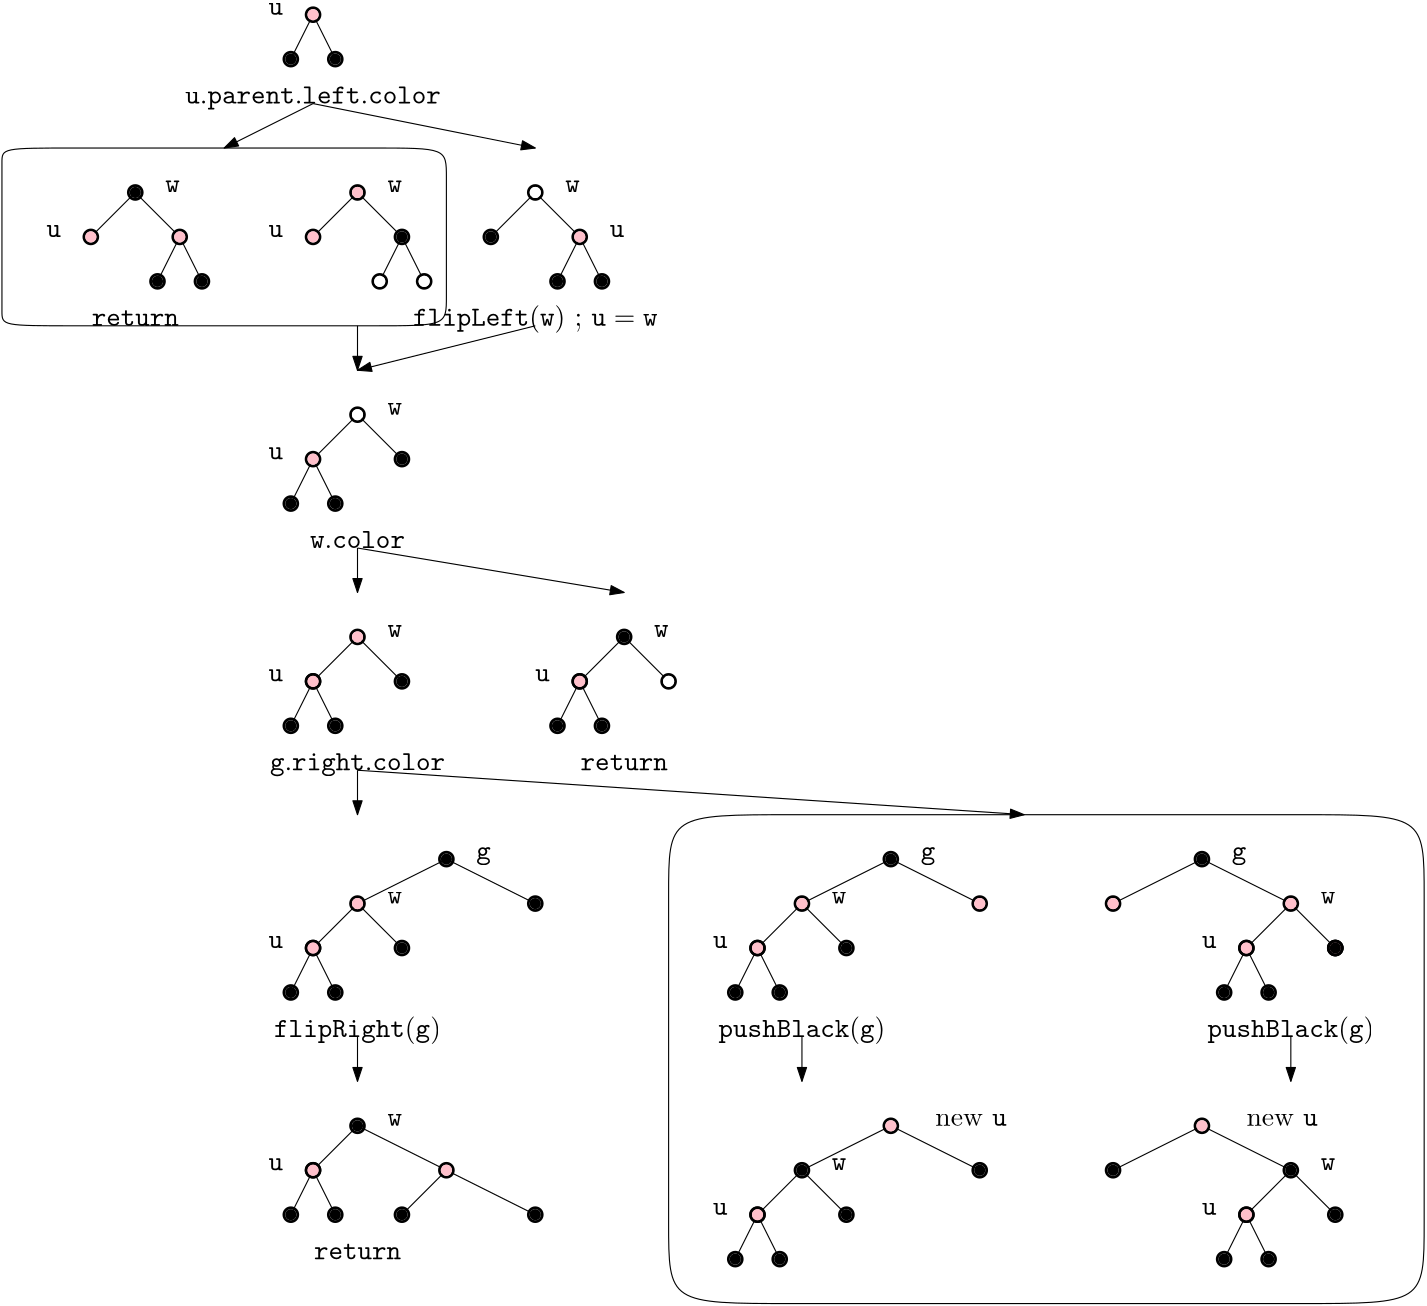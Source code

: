 <?xml version="1.0"?>
<!DOCTYPE ipe SYSTEM "ipe.dtd">
<ipe version="70010" creator="Ipe 7.0.10">
<info created="D:20110711095304" modified="D:20111220162602"/>
<ipestyle name="basic">
<symbol name="arrow/arc(spx)">
<path stroke="sym-stroke" fill="sym-stroke" pen="sym-pen">
0 0 m
-1 0.333 l
-1 -0.333 l
h
</path>
</symbol>
<symbol name="arrow/farc(spx)">
<path stroke="sym-stroke" fill="white" pen="sym-pen">
0 0 m
-1 0.333 l
-1 -0.333 l
h
</path>
</symbol>
<symbol name="mark/circle(sx)" transformations="translations">
<path fill="sym-stroke">
0.6 0 0 0.6 0 0 e
0.4 0 0 0.4 0 0 e
</path>
</symbol>
<symbol name="mark/disk(sx)" transformations="translations">
<path fill="sym-stroke">
0.6 0 0 0.6 0 0 e
</path>
</symbol>
<symbol name="mark/fdisk(sfx)" transformations="translations">
<group>
<path fill="sym-stroke" fillrule="eofill">
0.6 0 0 0.6 0 0 e
0.4 0 0 0.4 0 0 e
</path>
<path fill="sym-fill">
0.4 0 0 0.4 0 0 e
</path>
</group>
</symbol>
<symbol name="mark/box(sx)" transformations="translations">
<path fill="sym-stroke" fillrule="eofill">
-0.6 -0.6 m
0.6 -0.6 l
0.6 0.6 l
-0.6 0.6 l
h
-0.4 -0.4 m
0.4 -0.4 l
0.4 0.4 l
-0.4 0.4 l
h
</path>
</symbol>
<symbol name="mark/square(sx)" transformations="translations">
<path fill="sym-stroke">
-0.6 -0.6 m
0.6 -0.6 l
0.6 0.6 l
-0.6 0.6 l
h
</path>
</symbol>
<symbol name="mark/fsquare(sfx)" transformations="translations">
<group>
<path fill="sym-stroke" fillrule="eofill">
-0.6 -0.6 m
0.6 -0.6 l
0.6 0.6 l
-0.6 0.6 l
h
-0.4 -0.4 m
0.4 -0.4 l
0.4 0.4 l
-0.4 0.4 l
h
</path>
<path fill="sym-fill">
-0.4 -0.4 m
0.4 -0.4 l
0.4 0.4 l
-0.4 0.4 l
h
</path>
</group>
</symbol>
<symbol name="mark/cross(sx)" transformations="translations">
<group>
<path fill="sym-stroke">
-0.43 -0.57 m
0.57 0.43 l
0.43 0.57 l
-0.57 -0.43 l
h
</path>
<path fill="sym-stroke">
-0.43 0.57 m
0.57 -0.43 l
0.43 -0.57 l
-0.57 0.43 l
h
</path>
</group>
</symbol>
<symbol name="arrow/fnormal(spx)">
<path stroke="sym-stroke" fill="white" pen="sym-pen">
0 0 m
-1 0.333 l
-1 -0.333 l
h
</path>
</symbol>
<symbol name="arrow/pointed(spx)">
<path stroke="sym-stroke" fill="sym-stroke" pen="sym-pen">
0 0 m
-1 0.333 l
-0.8 0 l
-1 -0.333 l
h
</path>
</symbol>
<symbol name="arrow/fpointed(spx)">
<path stroke="sym-stroke" fill="white" pen="sym-pen">
0 0 m
-1 0.333 l
-0.8 0 l
-1 -0.333 l
h
</path>
</symbol>
<symbol name="arrow/linear(spx)">
<path stroke="sym-stroke" pen="sym-pen">
-1 0.333 m
0 0 l
-1 -0.333 l
</path>
</symbol>
<symbol name="arrow/fdouble(spx)">
<path stroke="sym-stroke" fill="white" pen="sym-pen">
0 0 m
-1 0.333 l
-1 -0.333 l
h
-1 0 m
-2 0.333 l
-2 -0.333 l
h
</path>
</symbol>
<symbol name="arrow/double(spx)">
<path stroke="sym-stroke" fill="sym-stroke" pen="sym-pen">
0 0 m
-1 0.333 l
-1 -0.333 l
h
-1 0 m
-2 0.333 l
-2 -0.333 l
h
</path>
</symbol>
<pen name="heavier" value="0.8"/>
<pen name="fat" value="1.2"/>
<pen name="ultrafat" value="2"/>
<symbolsize name="large" value="5"/>
<symbolsize name="small" value="2"/>
<symbolsize name="tiny" value="1.1"/>
<arrowsize name="large" value="10"/>
<arrowsize name="small" value="5"/>
<arrowsize name="tiny" value="3"/>
<color name="red" value="1 0 0"/>
<color name="green" value="0 1 0"/>
<color name="blue" value="0 0 1"/>
<color name="yellow" value="1 1 0"/>
<color name="orange" value="1 0.647 0"/>
<color name="gold" value="1 0.843 0"/>
<color name="purple" value="0.627 0.125 0.941"/>
<color name="gray" value="0.745"/>
<color name="brown" value="0.647 0.165 0.165"/>
<color name="navy" value="0 0 0.502"/>
<color name="pink" value="1 0.753 0.796"/>
<color name="seagreen" value="0.18 0.545 0.341"/>
<color name="turquoise" value="0.251 0.878 0.816"/>
<color name="violet" value="0.933 0.51 0.933"/>
<color name="darkblue" value="0 0 0.545"/>
<color name="darkcyan" value="0 0.545 0.545"/>
<color name="darkgray" value="0.663"/>
<color name="darkgreen" value="0 0.392 0"/>
<color name="darkmagenta" value="0.545 0 0.545"/>
<color name="darkorange" value="1 0.549 0"/>
<color name="darkred" value="0.545 0 0"/>
<color name="lightblue" value="0.678 0.847 0.902"/>
<color name="lightcyan" value="0.878 1 1"/>
<color name="lightgray" value="0.827"/>
<color name="lightgreen" value="0.565 0.933 0.565"/>
<color name="lightyellow" value="1 1 0.878"/>
<dashstyle name="dashed" value="[4] 0"/>
<dashstyle name="dotted" value="[1 3] 0"/>
<dashstyle name="dash dotted" value="[4 2 1 2] 0"/>
<dashstyle name="dash dot dotted" value="[4 2 1 2 1 2] 0"/>
<textsize name="large" value="\large"/>
<textsize name="small" value="\small"/>
<textsize name="tiny" value="\tiny"/>
<textsize name="Large" value="\Large"/>
<textsize name="LARGE" value="\LARGE"/>
<textsize name="huge" value="\huge"/>
<textsize name="Huge" value="\Huge"/>
<textsize name="footnote" value="\footnotesize"/>
<textstyle name="center" begin="\begin{center}" end="\end{center}"/>
<textstyle name="itemize" begin="\begin{itemize}" end="\end{itemize}"/>
<textstyle name="item" begin="\begin{itemize}\item{}" end="\end{itemize}"/>
<gridsize name="4 pts" value="4"/>
<gridsize name="8 pts (~3 mm)" value="8"/>
<gridsize name="16 pts (~6 mm)" value="16"/>
<gridsize name="32 pts (~12 mm)" value="32"/>
<gridsize name="10 pts (~3.5 mm)" value="10"/>
<gridsize name="20 pts (~7 mm)" value="20"/>
<gridsize name="14 pts (~5 mm)" value="14"/>
<gridsize name="28 pts (~10 mm)" value="28"/>
<gridsize name="56 pts (~20 mm)" value="56"/>
<anglesize name="90 deg" value="90"/>
<anglesize name="60 deg" value="60"/>
<anglesize name="45 deg" value="45"/>
<anglesize name="30 deg" value="30"/>
<anglesize name="22.5 deg" value="22.5"/>
<tiling name="falling" angle="-60" step="4" width="1"/>
<tiling name="rising" angle="30" step="4" width="1"/>
</ipestyle>
<page>
<layer name="alpha"/>
<view layers="alpha" active="alpha"/>
<path layer="alpha" matrix="0.5 0 0 1 224 16" stroke="black">
128 320 m
112 304 l
</path>
<path matrix="0.5 0 0 1 224 16" stroke="black">
128 320 m
144 304 l
</path>
<use matrix="1 0 0 1 160 16" name="mark/fdisk(sfx)" pos="128 320" size="large" stroke="black" fill="pink"/>
<use matrix="1 0 0 1 64 80" name="mark/fdisk(sfx)" pos="216 240" size="large" stroke="black" fill="black"/>
<use matrix="1 0 0 1 64 80" name="mark/fdisk(sfx)" pos="232 240" size="large" stroke="black" fill="black"/>
<path matrix="0.5 0 0 1 224 112" stroke="black">
128 320 m
112 304 l
</path>
<path matrix="0.5 0 0 1 224 112" stroke="black">
128 320 m
144 304 l
</path>
<use matrix="1 0 0 1 160 112" name="mark/fdisk(sfx)" pos="128 320" size="large" stroke="black" fill="pink"/>
<use matrix="1 0 0 1 64 176" name="mark/fdisk(sfx)" pos="216 240" size="large" stroke="black" fill="black"/>
<use matrix="1 0 0 1 64 176" name="mark/fdisk(sfx)" pos="232 240" size="large" stroke="black" fill="black"/>
<path matrix="0.5 0 0 1 64 112" stroke="black">
128 320 m
112 304 l
</path>
<path matrix="0.5 0 0 1 64 112" stroke="black">
128 320 m
144 304 l
</path>
<use matrix="1 0 0 1 0 112" name="mark/fdisk(sfx)" pos="128 320" size="large" stroke="black" fill="pink"/>
<use matrix="1 0 0 1 -96 176" name="mark/fdisk(sfx)" pos="216 240" size="large" stroke="black" fill="black"/>
<use matrix="1 0 0 1 -96 176" name="mark/fdisk(sfx)" pos="232 240" size="large" stroke="black" fill="black"/>
<path matrix="0.5 0 0 1 160 208" stroke="black">
128 320 m
112 304 l
</path>
<path matrix="0.5 0 0 1 160 208" stroke="black">
128 320 m
144 304 l
</path>
<use matrix="1 0 0 1 96 208" name="mark/fdisk(sfx)" pos="128 320" size="large" stroke="black" fill="pink"/>
<use matrix="1 0 0 1 0 272" name="mark/fdisk(sfx)" pos="216 240" size="large" stroke="black" fill="black"/>
<use matrix="1 0 0 1 0 272" name="mark/fdisk(sfx)" pos="232 240" size="large" stroke="black" fill="black"/>
<path matrix="0.5 0 0 1 64 208" stroke="black">
128 320 m
112 304 l
</path>
<path matrix="0.5 0 0 1 64 208" stroke="black">
128 320 m
144 304 l
</path>
<use matrix="1 0 0 1 0 208" name="mark/fdisk(sfx)" pos="128 320" size="large" stroke="black" fill="pink"/>
<use matrix="1 0 0 1 -96 272" name="mark/fdisk(sfx)" pos="216 240" size="large" stroke="black" fill="black"/>
<use matrix="1 0 0 1 -96 272" name="mark/fdisk(sfx)" pos="232 240" size="large" stroke="black" fill="black"/>
<path matrix="1 0 0 1 -304 208" stroke="black">
480 144 m
512 128 l
</path>
<path matrix="1 0 0 1 -304 208" stroke="black">
480 144 m
464 128 l
</path>
<path matrix="1 0 0 1 -304 208" stroke="black">
448 160 m
432 144 l
</path>
<path matrix="1 0 0 1 -304 208" stroke="black">
448 160 m
480 144 l
</path>
<path matrix="0.5 0 0 1 0 288" stroke="black">
240 304 m
256 320 l
</path>
<path matrix="0.5 0 0 1 64 448" stroke="black">
128 320 m
112 304 l
</path>
<path matrix="0.5 0 0 1 64 448" stroke="black">
128 320 m
144 304 l
</path>
<use matrix="1 0 0 1 0 448" name="mark/fdisk(sfx)" pos="128 320" size="large" stroke="black" fill="pink"/>
<path matrix="0.5 0 0 1 160 368" stroke="black">
128 320 m
112 304 l
</path>
<path matrix="0.5 0 0 1 160 368" stroke="black">
128 320 m
144 304 l
</path>
<path matrix="1 0 0 1 32 368" stroke="black">
192 320 m
176 336 l
</path>
<path matrix="1 0 0 1 32 368" stroke="black">
176 336 m
160 320 l
</path>
<use matrix="1 0 0 1 32 368" name="mark/fdisk(sfx)" pos="160 320" size="large" stroke="black" fill="black"/>
<use matrix="1 0 0 1 16 368" name="mark/fdisk(sfx)" pos="192 336" size="large" stroke="black" fill="white"/>
<use matrix="1 0 0 1 96 368" name="mark/fdisk(sfx)" pos="128 320" size="large" stroke="black" fill="pink"/>
<path matrix="0.5 0 0 1 64 288" stroke="black">
128 320 m
144 304 l
</path>
<path matrix="1 0 0 1 -32 288" stroke="black">
192 320 m
176 336 l
</path>
<path matrix="1 0 0 1 -32 288" stroke="black">
176 336 m
160 320 l
</path>
<use matrix="1 0 0 1 -32 288" name="mark/fdisk(sfx)" pos="160 320" size="large" stroke="black" fill="pink"/>
<use matrix="1 0 0 1 -48 288" name="mark/fdisk(sfx)" pos="192 336" size="large" stroke="black" fill="white"/>
<text matrix="1 0 0 1 16 368" transformations="translations" pos="224 320" stroke="black" type="label" width="5.23" height="4.289" depth="0" halign="right" valign="baseline">$\mathtt{u}$</text>
<text matrix="1 0 0 1 -128 288" transformations="translations" pos="240 320" stroke="black" type="label" width="5.23" height="4.289" depth="0" valign="baseline">$\mathtt{u}$</text>
<use matrix="0.5 0 0 1 0 288" name="mark/fdisk(sfx)" pos="240 304" size="large" stroke="black" fill="black"/>
<path matrix="0.5 0 0 1 96 368" stroke="black">
128 320 m
112 304 l
</path>
<path matrix="0.5 0 0 1 96 368" stroke="black">
128 320 m
144 304 l
</path>
<path matrix="1 0 0 1 -32 368" stroke="black">
192 320 m
176 336 l
</path>
<path matrix="1 0 0 1 -32 368" stroke="black">
176 336 m
160 320 l
</path>
<use matrix="1 0 0 1 -32 368" name="mark/fdisk(sfx)" pos="160 320" size="large" stroke="black" fill="pink"/>
<use matrix="1 0 0 1 -48 368" name="mark/fdisk(sfx)" pos="192 336" size="large" stroke="black" fill="pink"/>
<use matrix="1 0 0 1 32 368" name="mark/fdisk(sfx)" pos="128 320" size="large" stroke="black" fill="black"/>
<text matrix="1 0 0 1 -112 368" transformations="translations" pos="224 320" stroke="black" type="label" width="5.23" height="4.289" depth="0" valign="baseline">$\mathtt{u}$</text>
<text matrix="1 0 0 1 0 448" transformations="translations" pos="112 320" stroke="black" type="label" width="5.23" height="4.289" depth="0" valign="baseline">$\mathtt{u}$</text>
<path matrix="1 0 0 1 64 208" stroke="black">
192 320 m
176 336 l
</path>
<path matrix="1 0 0 1 64 208" stroke="black">
176 336 m
160 320 l
</path>
<use matrix="1 0 0 1 64 208" name="mark/fdisk(sfx)" pos="160 320" size="large" stroke="black" fill="pink"/>
<use matrix="1 0 0 1 48 208" name="mark/fdisk(sfx)" pos="192 336" size="large" stroke="black" fill="black"/>
<use matrix="1 0 0 1 128 208" name="mark/fdisk(sfx)" pos="128 320" size="large" stroke="black" fill="white"/>
<text matrix="1 0 0 1 64 192" transformations="translations" pos="192 352" stroke="black" type="label" width="5.23" height="4.289" depth="0" halign="right" valign="baseline">$\mathtt{w}$</text>
<text matrix="1 0 0 1 48 320" transformations="translations" pos="160 208" stroke="black" type="label" width="5.23" height="4.289" depth="0" valign="baseline">$\mathtt{u}$</text>
<path matrix="1 0 0 1 -32 208" stroke="black">
192 320 m
176 336 l
</path>
<path matrix="1 0 0 1 -32 208" stroke="black">
176 336 m
160 320 l
</path>
<use matrix="1 0 0 1 -32 208" name="mark/fdisk(sfx)" pos="160 320" size="large" stroke="black" fill="pink"/>
<use matrix="1 0 0 1 -48 208" name="mark/fdisk(sfx)" pos="192 336" size="large" stroke="black" fill="pink"/>
<use matrix="1 0 0 1 32 208" name="mark/fdisk(sfx)" pos="128 320" size="large" stroke="black" fill="black"/>
<text matrix="1 0 0 1 -32 192" transformations="translations" pos="192 352" stroke="black" type="label" width="5.23" height="4.289" depth="0" halign="right" valign="baseline">$\mathtt{w}$</text>
<text matrix="1 0 0 1 -48 320" transformations="translations" pos="160 208" stroke="black" type="label" width="5.23" height="4.289" depth="0" valign="baseline">$\mathtt{u}$</text>
<path matrix="1 0 0 1 -32 112" stroke="black">
192 320 m
176 336 l
</path>
<path matrix="1 0 0 1 -32 112" stroke="black">
176 336 m
160 320 l
</path>
<use matrix="1 0 0 1 -32 112" name="mark/fdisk(sfx)" pos="160 320" size="large" stroke="black" fill="pink"/>
<use matrix="1 0 0 1 32 112" name="mark/fdisk(sfx)" pos="128 320" size="large" stroke="black" fill="black"/>
<text matrix="1 0 0 1 -32 96" transformations="translations" pos="192 352" stroke="black" type="label" width="5.23" height="4.289" depth="0" halign="right" valign="baseline">$\mathtt{w}$</text>
<text matrix="1 0 0 1 -48 224" transformations="translations" pos="160 208" stroke="black" type="label" width="5.23" height="4.289" depth="0" valign="baseline">$\mathtt{u}$</text>
<path matrix="1 0 0 1 -240 304" stroke="black">
384 144 m
416 160 l
</path>
<use matrix="1 0 0 1 -240 304" name="mark/fdisk(sfx)" pos="416 160" size="large" stroke="black" fill="black"/>
<use matrix="1 0 0 1 -48 112" name="mark/fdisk(sfx)" pos="192 336" size="large" stroke="black" fill="pink"/>
<use matrix="1 0 0 1 -240 304" name="mark/fdisk(sfx)" pos="448 144" size="large" stroke="black" fill="black"/>
<path matrix="1 0 0 1 -240 304" stroke="black">
416 160 m
448 144 l
</path>
<path matrix="1 0 0 1 128 112" stroke="black">
192 320 m
176 336 l
</path>
<path matrix="1 0 0 1 128 112" stroke="black">
176 336 m
160 320 l
</path>
<use matrix="1 0 0 1 128 112" name="mark/fdisk(sfx)" pos="160 320" size="large" stroke="black" fill="pink"/>
<use matrix="1 0 0 1 192 112" name="mark/fdisk(sfx)" pos="128 320" size="large" stroke="black" fill="black"/>
<text matrix="1 0 0 1 128 96" transformations="translations" pos="192 352" stroke="black" type="label" width="5.23" height="4.289" depth="0" halign="right" valign="baseline">$\mathtt{w}$</text>
<text matrix="1 0 0 1 112 224" transformations="translations" pos="160 208" stroke="black" type="label" width="5.23" height="4.289" depth="0" valign="baseline">$\mathtt{u}$</text>
<path matrix="1 0 0 1 -80 304" stroke="black">
384 144 m
416 160 l
</path>
<use matrix="1 0 0 1 -80 304" name="mark/fdisk(sfx)" pos="416 160" size="large" stroke="black" fill="black"/>
<use matrix="1 0 0 1 112 112" name="mark/fdisk(sfx)" pos="192 336" size="large" stroke="black" fill="pink"/>
<path matrix="1 0 0 1 -80 304" stroke="black">
416 160 m
448 144 l
</path>
<use matrix="1 0 0 1 -80 304" name="mark/fdisk(sfx)" pos="448 144" size="large" stroke="black" fill="pink"/>
<path matrix="1 0 0 1 128 16" stroke="black">
192 320 m
176 336 l
</path>
<path matrix="1 0 0 1 128 16" stroke="black">
176 336 m
160 320 l
</path>
<use matrix="1 0 0 1 128 16" name="mark/fdisk(sfx)" pos="160 320" size="large" stroke="black" fill="pink"/>
<use matrix="1 0 0 1 192 16" name="mark/fdisk(sfx)" pos="128 320" size="large" stroke="black" fill="black"/>
<text matrix="1 0 0 1 128 0" transformations="translations" pos="192 352" stroke="black" type="label" width="5.23" height="4.289" depth="0" halign="right" valign="baseline">$\mathtt{w}$</text>
<text matrix="1 0 0 1 112 128" transformations="translations" pos="160 208" stroke="black" type="label" width="5.23" height="4.289" depth="0" valign="baseline">$\mathtt{u}$</text>
<path matrix="1 0 0 1 -80 208" stroke="black">
384 144 m
416 160 l
</path>
<use matrix="1 0 0 1 112 16" name="mark/fdisk(sfx)" pos="192 336" size="large" stroke="black" fill="black"/>
<path matrix="1 0 0 1 -80 208" stroke="black">
416 160 m
448 144 l
</path>
<use matrix="1 0 0 1 -80 208" name="mark/fdisk(sfx)" pos="448 144" size="large" stroke="black" fill="black"/>
<use matrix="1 0 0 1 -80 208" name="mark/fdisk(sfx)" pos="416 160" size="large" stroke="black" fill="pink"/>
<use matrix="1 0 0 1 -32 32" name="mark/fdisk(sfx)" pos="160 320" size="large" stroke="black" fill="pink"/>
<use matrix="1 0 0 1 32 16" name="mark/fdisk(sfx)" pos="128 320" size="large" stroke="black" fill="black"/>
<use matrix="1 0 0 1 -240 192" name="mark/fdisk(sfx)" pos="416 160" size="large" stroke="black" fill="pink"/>
<use matrix="1 0 0 1 -48 32" name="mark/fdisk(sfx)" pos="192 336" size="large" stroke="black" fill="black"/>
<use matrix="1 0 0 1 -240 192" name="mark/fdisk(sfx)" pos="448 144" size="large" stroke="black" fill="black"/>
<text matrix="1 0 0 1 -336 208" transformations="translations" pos="496 160" stroke="black" type="label" width="5.23" height="4.289" depth="0" halign="right" valign="baseline">$\mathtt w$</text>
<text matrix="1 0 0 1 -304 208" transformations="translations" pos="416 144" stroke="black" type="label" width="5.23" height="4.289" depth="0" valign="baseline">$\mathtt u$</text>
<text matrix="1 0 0 1 -144 288" transformations="translations" pos="496 80" stroke="black" type="label" width="25.709" height="4.289" depth="0" valign="baseline">new $\mathtt{u}$</text>
<use matrix="1 0 0 1 80 448" name="mark/fdisk(sfx)" pos="40 304" size="large" stroke="black" fill="black"/>
<use matrix="1 0 0 1 80 448" name="mark/fdisk(sfx)" pos="56 304" size="large" stroke="black" fill="black"/>
<use matrix="1 0 0 1 96 368" name="mark/fdisk(sfx)" pos="120 304" size="large" stroke="black" fill="black"/>
<use matrix="1 0 0 1 96 368" name="mark/fdisk(sfx)" pos="136 304" size="large" stroke="black" fill="black"/>
<use matrix="1 0 0 1 -80 288" name="mark/fdisk(sfx)" pos="216 304" size="large" stroke="black" fill="black"/>
<use matrix="1 0 0 1 -64 432" name="mark/fdisk(sfx)" pos="216 240" size="large" stroke="black" fill="white"/>
<use matrix="1 0 0 1 -64 432" name="mark/fdisk(sfx)" pos="232 240" size="large" stroke="black" fill="white"/>
<path matrix="0.5 0 0 1 64 32" stroke="black">
128 320 m
112 304 l
</path>
<path matrix="0.5 0 0 1 64 32" stroke="black">
128 320 m
144 304 l
</path>
<use matrix="1 0 0 1 0 32" name="mark/fdisk(sfx)" pos="128 320" size="large" stroke="black" fill="pink"/>
<use matrix="1 0 0 1 -96 96" name="mark/fdisk(sfx)" pos="216 240" size="large" stroke="black" fill="black"/>
<use matrix="1 0 0 1 -96 96" name="mark/fdisk(sfx)" pos="232 240" size="large" stroke="black" fill="black"/>
<use matrix="1 0 0 1 -80 288" name="mark/fdisk(sfx)" pos="240 320" size="large" stroke="black" fill="black"/>
<path matrix="1 0 0 1 16 80" stroke="black" arrow="normal/small">
128 496 m
128 480 l
</path>
<path matrix="1 0 0 1 16 80" stroke="black" arrow="normal/small">
128 496 m
224 480 l
</path>
<path matrix="1 0 0 1 16 80" stroke="black" arrow="normal/small">
128 416 m
128 400 l
</path>
<path matrix="1 0 0 1 16 80" stroke="black" arrow="normal/small">
128 320 m
128 304 l
</path>
<text matrix="1 0 0 1 64 16" transformations="translations" pos="144 640" stroke="black" type="label" width="87.975" height="7.473" depth="2.49" halign="center" valign="baseline">$\mathtt{flipLeft(w)}$ ; $\mathtt{u=w}$</text>
<path matrix="0.5 0 0 1 16 368" stroke="black">
128 320 m
112 304 l
</path>
<path matrix="0.5 0 0 1 16 368" stroke="black">
128 320 m
144 304 l
</path>
<path matrix="1 0 0 1 -112 368" stroke="black">
192 320 m
176 336 l
</path>
<path matrix="1 0 0 1 -112 368" stroke="black">
176 336 m
160 320 l
</path>
<use matrix="1 0 0 1 -112 368" name="mark/fdisk(sfx)" pos="160 320" size="large" stroke="black" fill="pink"/>
<use matrix="1 0 0 1 -128 368" name="mark/fdisk(sfx)" pos="192 336" size="large" stroke="black" fill="black"/>
<use matrix="1 0 0 1 -48 368" name="mark/fdisk(sfx)" pos="128 320" size="large" stroke="black" fill="pink"/>
<use matrix="1 0 0 1 -144 432" name="mark/fdisk(sfx)" pos="216 240" size="large" stroke="black" fill="black"/>
<use matrix="1 0 0 1 -144 432" name="mark/fdisk(sfx)" pos="232 240" size="large" stroke="black" fill="black"/>
<text matrix="1 0 0 1 -208 0" transformations="translations" pos="240 688" stroke="black" type="label" width="5.23" height="4.289" depth="0" valign="baseline">$\mathtt{u}$</text>
<text matrix="1 0 0 1 -96 16" transformations="translations" pos="240 560" stroke="black" type="label" width="34.149" height="6.088" depth="0" halign="center" valign="baseline">$\mathtt{w.color}$</text>
<path matrix="1 0 0 1 16 0" stroke="black" arrow="normal/small">
288 400 m
288 384 l
</path>
<text matrix="1 0 0 1 0 16" transformations="translations" pos="144 384" stroke="black" type="label" width="60.052" height="7.473" depth="2.49" halign="center" valign="baseline">$\mathtt{flipRight(g)}$</text>
<text matrix="1 0 0 1 0 16" transformations="translations" pos="304 384" stroke="black" type="label" width="60.052" height="7.473" depth="2.49" halign="center" valign="baseline">$\mathtt{pushBlack(g)}$</text>
<path stroke="black" arrow="normal/small">
208 656 m
144 640 l
</path>
<text transformations="translations" pos="192 464" stroke="black" type="label" width="5.23" height="4.293" depth="2.21" halign="right" valign="baseline">$\mathtt{g}$</text>
<text matrix="1 0 0 1 160 0" transformations="translations" pos="192 464" stroke="black" type="label" width="5.23" height="4.293" depth="2.21" halign="right" valign="baseline">$\mathtt{g}$</text>
<text matrix="1 0 0 1 0 112" transformations="translations" pos="144 384" stroke="black" type="label" width="63.069" height="6.092" depth="2.21" halign="center" valign="baseline">$\mathtt{g.right.color}$</text>
<text matrix="1 0 0 1 -16 352" transformations="translations" pos="144 384" stroke="black" type="label" width="91.988" height="6.092" depth="2.21" halign="center" valign="baseline">$\mathtt{u.parent.left.color}$</text>
<path stroke="black" arrow="normal/small">
128 736 m
208 720 l
</path>
<path stroke="black" arrow="normal/small">
144 656 m
144 640 l
</path>
<text matrix="1 0 0 1 -80 16" transformations="translations" pos="144 640" stroke="black" type="label" width="31.382" height="5.515" depth="0" halign="center" valign="baseline">$\mathtt{return}$</text>
<text matrix="1 0 0 1 96 -144" transformations="translations" pos="144 640" stroke="black" type="label" width="31.382" height="5.515" depth="0" halign="center" valign="baseline">$\mathtt{return}$</text>
<text matrix="1 0 0 1 0 -320" transformations="translations" pos="144 640" stroke="black" type="label" width="31.382" height="5.515" depth="0" halign="center" valign="baseline">$\mathtt{return}$</text>
<path stroke="black">
16 720
16 720
176 720
176 720
176 656
176 656
16 656
16 656
16 688 u
</path>
<path stroke="black" arrow="normal/small">
128 736 m
96 720 l
</path>
<text matrix="1 0 0 1 -32 272" transformations="translations" pos="192 352" stroke="black" type="label" width="5.23" height="4.289" depth="0" halign="right" valign="baseline">$\mathtt{w}$</text>
<text matrix="1 0 0 1 32 352" transformations="translations" pos="192 352" stroke="black" type="label" width="5.23" height="4.289" depth="0" halign="right" valign="baseline">$\mathtt{w}$</text>
<text matrix="1 0 0 1 -32 352" transformations="translations" pos="192 352" stroke="black" type="label" width="5.23" height="4.289" depth="0" halign="right" valign="baseline">$\mathtt{w}$</text>
<text matrix="1 0 0 1 -112 352" transformations="translations" pos="192 352" stroke="black" type="label" width="5.23" height="4.289" depth="0" halign="right" valign="baseline">$\mathtt{w}$</text>
<path matrix="0.5 0 0 1 400 16" stroke="black">
128 320 m
112 304 l
</path>
<path matrix="0.5 0 0 1 400 16" stroke="black">
128 320 m
144 304 l
</path>
<use matrix="1 0 0 1 336 16" name="mark/fdisk(sfx)" pos="128 320" size="large" stroke="black" fill="pink"/>
<use matrix="1 0 0 1 240 80" name="mark/fdisk(sfx)" pos="216 240" size="large" stroke="black" fill="black"/>
<use matrix="1 0 0 1 240 80" name="mark/fdisk(sfx)" pos="232 240" size="large" stroke="black" fill="black"/>
<path matrix="0.5 0 0 1 400 112" stroke="black">
128 320 m
112 304 l
</path>
<path matrix="0.5 0 0 1 400 112" stroke="black">
128 320 m
144 304 l
</path>
<use matrix="1 0 0 1 368 112" name="mark/fdisk(sfx)" pos="128 320" size="large" stroke="black" fill="pink"/>
<use matrix="1 0 0 1 240 176" name="mark/fdisk(sfx)" pos="216 240" size="large" stroke="black" fill="black"/>
<use matrix="1 0 0 1 240 176" name="mark/fdisk(sfx)" pos="232 240" size="large" stroke="black" fill="black"/>
<path matrix="1 0 0 1 304 112" stroke="black">
192 320 m
176 336 l
</path>
<path matrix="1 0 0 1 304 112" stroke="black">
176 336 m
160 320 l
</path>
<use matrix="1 0 0 1 336 112" name="mark/fdisk(sfx)" pos="160 320" size="large" stroke="black" fill="pink"/>
<use matrix="-1 0 0 1 624 112" name="mark/fdisk(sfx)" pos="128 320" size="large" stroke="black" fill="black"/>
<text matrix="1 0 0 1 304 96" transformations="translations" pos="192 352" stroke="black" type="label" width="5.23" height="4.289" depth="0" halign="right" valign="baseline">$\mathtt{w}$</text>
<text matrix="1 0 0 1 288 224" transformations="translations" pos="160 208" stroke="black" type="label" width="5.23" height="4.289" depth="0" valign="baseline">$\mathtt{u}$</text>
<path matrix="-1 0 0 1 864 304" stroke="black">
384 144 m
416 160 l
</path>
<use matrix="-1 0 0 1 864 304" name="mark/fdisk(sfx)" pos="416 160" size="large" stroke="black" fill="black"/>
<use matrix="1 0 0 1 288 112" name="mark/fdisk(sfx)" pos="192 336" size="large" stroke="black" fill="pink"/>
<path matrix="-1 0 0 1 864 304" stroke="black">
416 160 m
448 144 l
</path>
<use matrix="-1 0 0 1 864 304" name="mark/fdisk(sfx)" pos="448 144" size="large" stroke="black" fill="pink"/>
<path matrix="1 0 0 1 304 16" stroke="black">
192 320 m
176 336 l
</path>
<path matrix="1 0 0 1 304 16" stroke="black">
176 336 m
160 320 l
</path>
<use matrix="1 0 0 1 304 16" name="mark/fdisk(sfx)" pos="160 320" size="large" stroke="black" fill="pink"/>
<use matrix="1 0 0 1 368 16" name="mark/fdisk(sfx)" pos="128 320" size="large" stroke="black" fill="black"/>
<text matrix="1 0 0 1 304 0" transformations="translations" pos="192 352" stroke="black" type="label" width="5.23" height="4.289" depth="0" halign="right" valign="baseline">$\mathtt{w}$</text>
<text matrix="1 0 0 1 288 128" transformations="translations" pos="160 208" stroke="black" type="label" width="5.23" height="4.289" depth="0" valign="baseline">$\mathtt{u}$</text>
<path matrix="-1 0 0 1 864 208" stroke="black">
384 144 m
416 160 l
</path>
<use matrix="1 0 0 1 288 16" name="mark/fdisk(sfx)" pos="192 336" size="large" stroke="black" fill="black"/>
<path matrix="-1 0 0 1 864 208" stroke="black">
416 160 m
448 144 l
</path>
<use matrix="-1 0 0 1 864 208" name="mark/fdisk(sfx)" pos="448 144" size="large" stroke="black" fill="black"/>
<use matrix="-1 0 0 1 864 208" name="mark/fdisk(sfx)" pos="416 160" size="large" stroke="black" fill="pink"/>
<text matrix="-1 0 0 1 960 288" transformations="translations" pos="496 80" stroke="black" type="label" width="25.709" height="4.289" depth="0" valign="baseline">new $\mathtt{u}$</text>
<path matrix="1 0 0 1 192 0" stroke="black" arrow="normal/small">
288 400 m
288 384 l
</path>
<text matrix="1 0 0 1 176 16" transformations="translations" pos="304 384" stroke="black" type="label" width="60.052" height="7.473" depth="2.49" halign="center" valign="baseline">$\mathtt{pushBlack(g)}$</text>
<text matrix="-1 0 0 1 656 0" transformations="translations" pos="192 464" stroke="black" type="label" width="5.23" height="4.293" depth="2.21" halign="right" valign="baseline">$\mathtt{g}$</text>
<path stroke="black">
256 480
256 480
256 304
256 304
528 304
528 304
528 480
528 480 u
</path>
<path stroke="black" arrow="normal/small">
144 496 m
384 480 l
</path>
<use matrix="1 0 0 1 336 112" name="mark/fdisk(sfx)" pos="128 320" size="large" stroke="black" fill="pink"/>
<use matrix="1 0 0 1 304 112" name="mark/fdisk(sfx)" pos="160 320" size="large" stroke="black" fill="pink"/>
</page>
</ipe>
